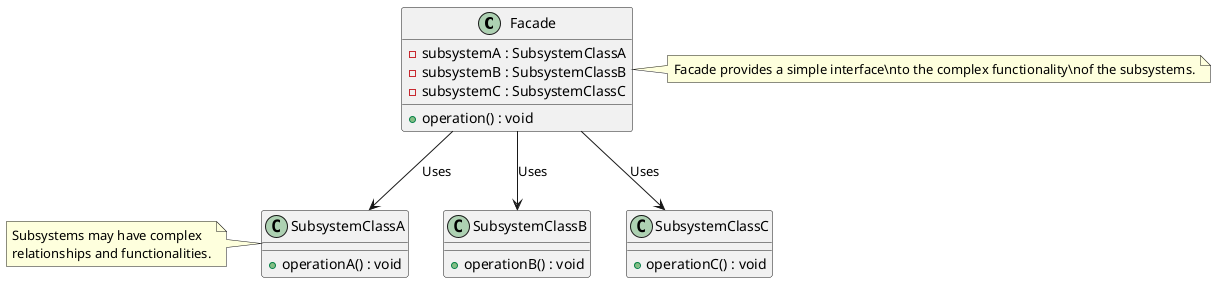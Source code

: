 @startuml FacadePatternClassDiagram

class Facade {
  -subsystemA : SubsystemClassA
  -subsystemB : SubsystemClassB
  -subsystemC : SubsystemClassC
  +operation() : void
}

class SubsystemClassA {
  +operationA() : void
}
note left of SubsystemClassA
  Subsystems may have complex
  relationships and functionalities.
end note


class SubsystemClassB {
  +operationB() : void
}

class SubsystemClassC {
  +operationC() : void
}

Facade --> SubsystemClassA : Uses
Facade --> SubsystemClassB : Uses
Facade --> SubsystemClassC : Uses

note right of Facade
  Facade provides a simple interface\nto the complex functionality\nof the subsystems.
end note


@enduml
